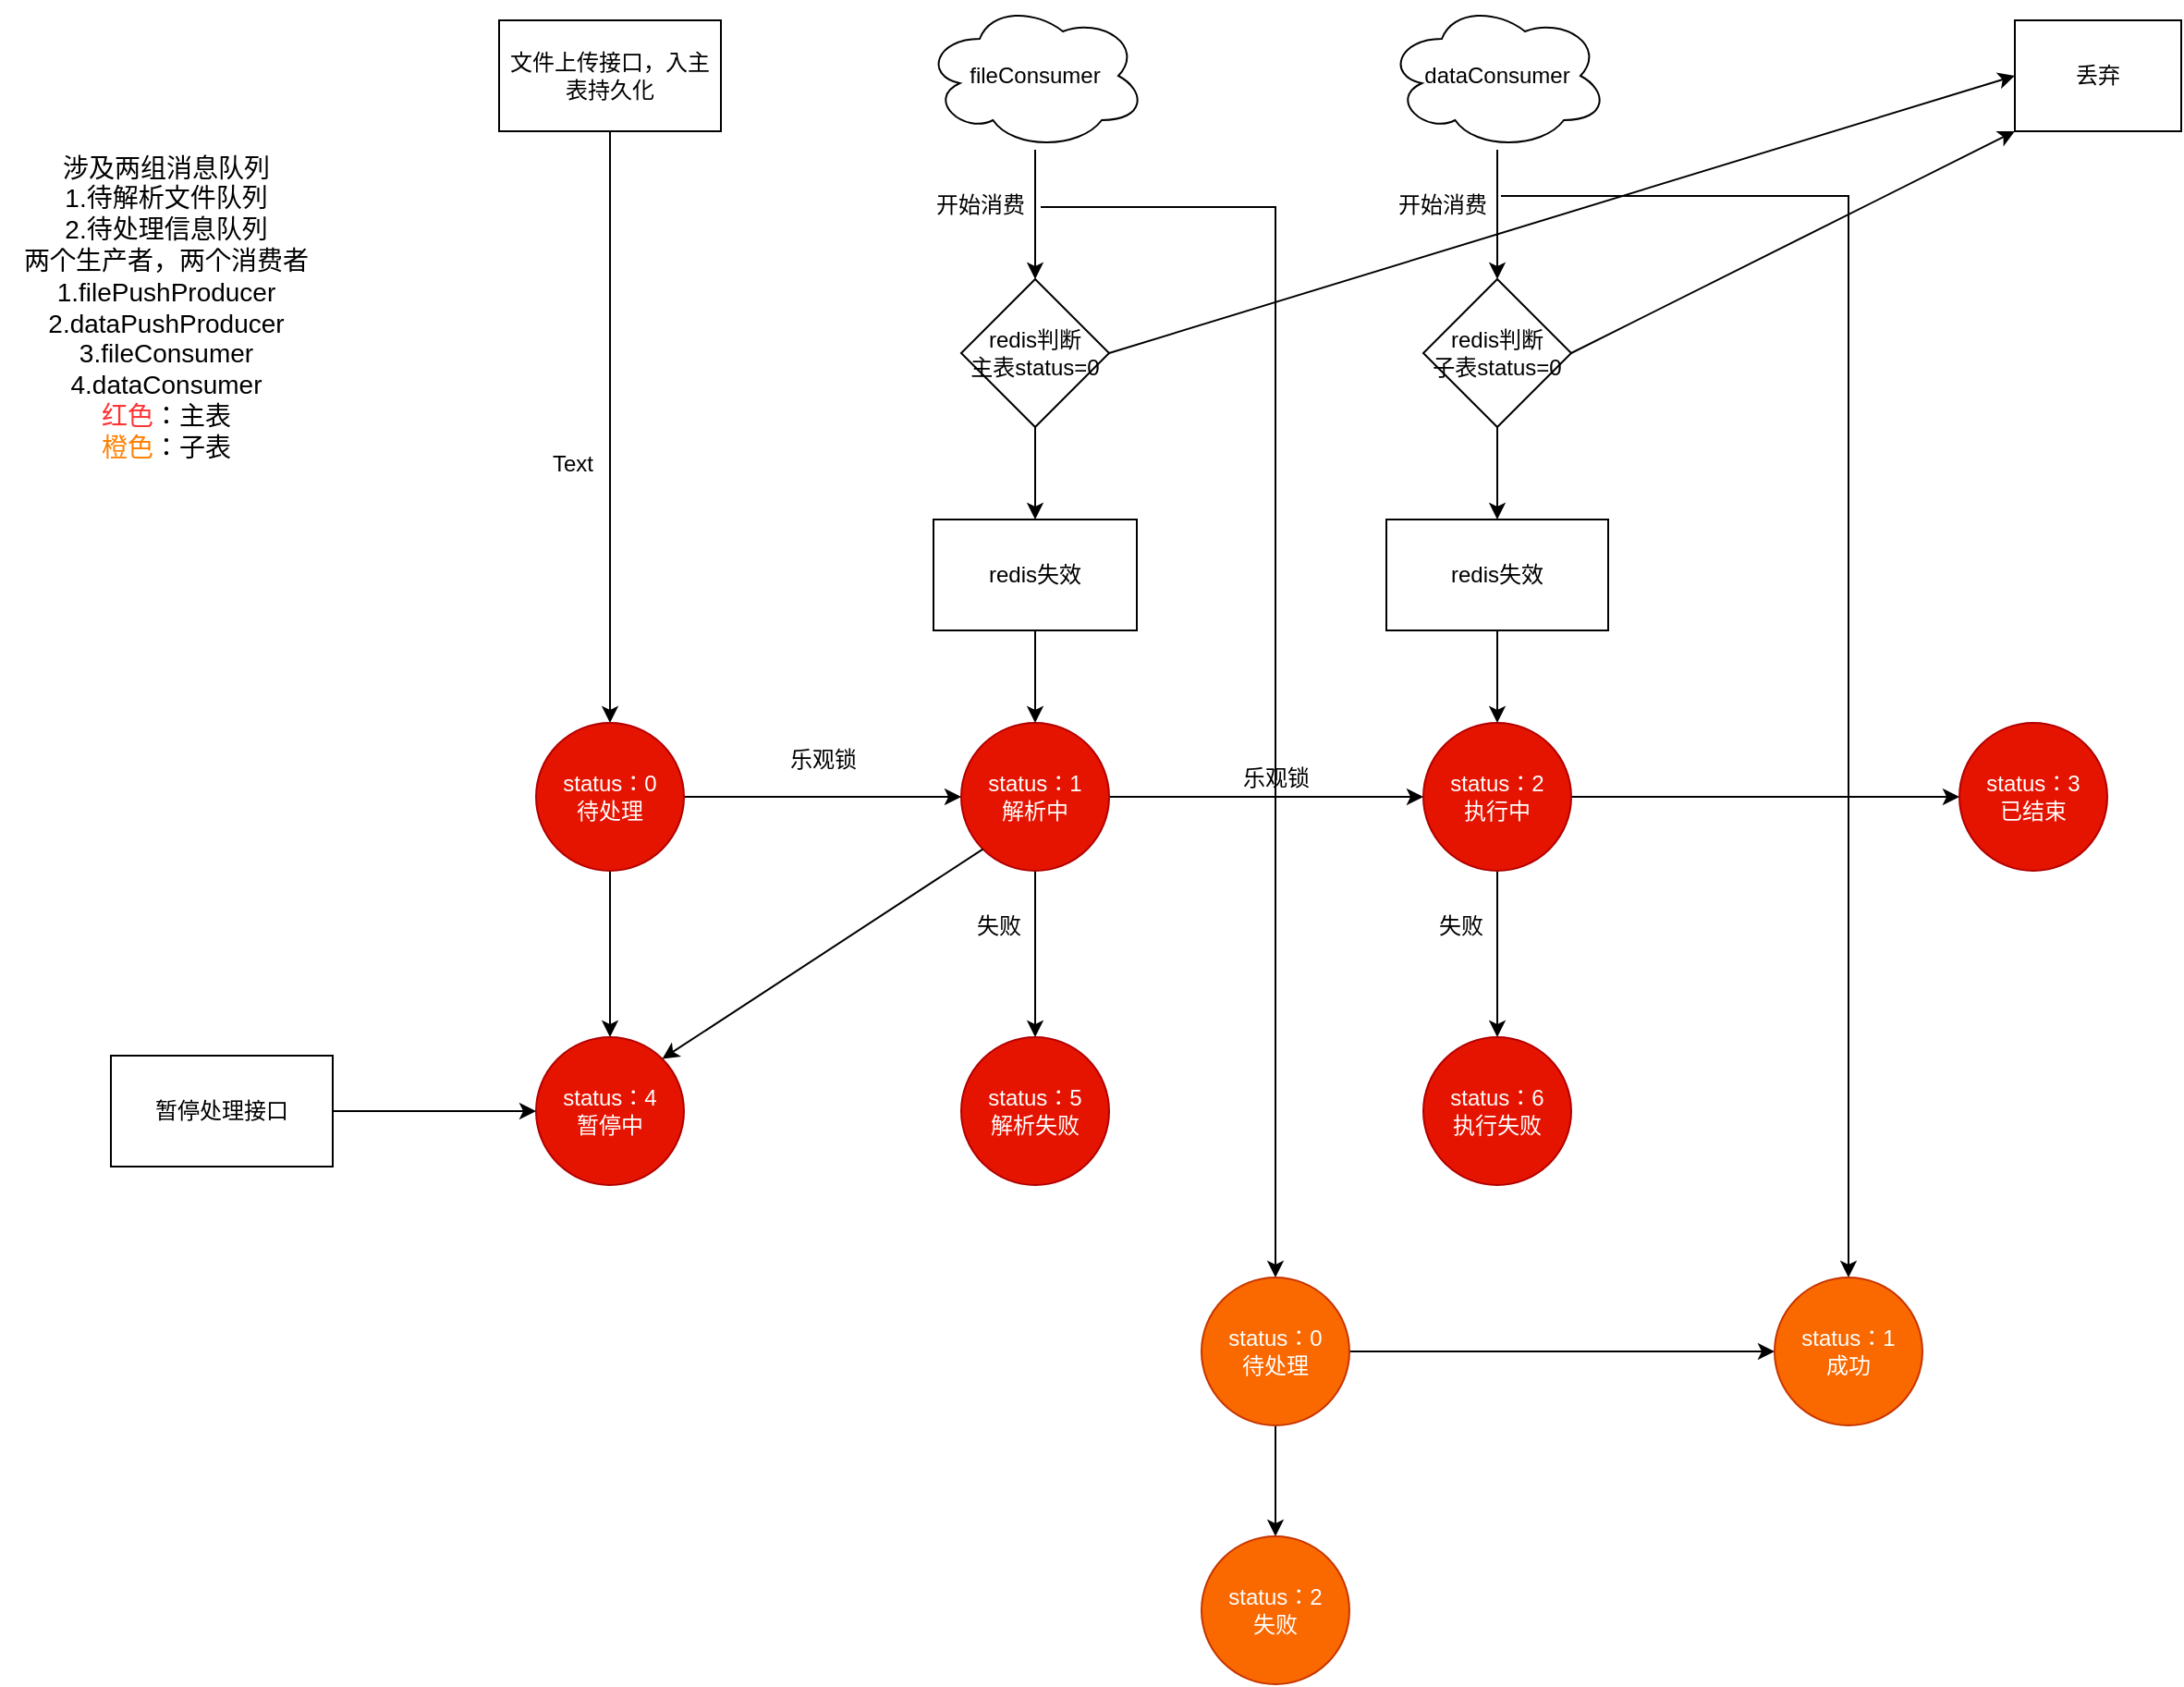<mxfile version="14.2.9" type="github">
  <diagram id="FKlEAOezvfJjh86_q76a" name="Page-1">
    <mxGraphModel dx="946" dy="442" grid="1" gridSize="10" guides="1" tooltips="1" connect="1" arrows="1" fold="1" page="1" pageScale="1" pageWidth="3300" pageHeight="4681" math="0" shadow="0">
      <root>
        <mxCell id="0" />
        <mxCell id="1" parent="0" />
        <mxCell id="DMLu1qR_m5cA1k2rEydZ-1" value="&lt;font style=&quot;font-size: 14px&quot;&gt;涉及两组消息队列&lt;br&gt;1.待解析文件队列&lt;br&gt;2.待处理信息队列&lt;br&gt;两个生产者，两个消费者&lt;br&gt;1.filePushProducer&lt;br&gt;2.dataPushProducer&lt;br&gt;3.fileConsumer&lt;br&gt;4.dataConsumer&lt;br&gt;&lt;font color=&quot;#ff3333&quot;&gt;红色&lt;/font&gt;：主表&lt;br&gt;&lt;font color=&quot;#ff8000&quot;&gt;橙色&lt;/font&gt;：子表&lt;br&gt;&lt;/font&gt;" style="text;html=1;strokeColor=none;fillColor=none;align=center;verticalAlign=middle;whiteSpace=wrap;rounded=0;" vertex="1" parent="1">
          <mxGeometry x="40" y="70" width="180" height="210" as="geometry" />
        </mxCell>
        <mxCell id="DMLu1qR_m5cA1k2rEydZ-8" style="edgeStyle=orthogonalEdgeStyle;rounded=0;orthogonalLoop=1;jettySize=auto;html=1;" edge="1" parent="1" source="DMLu1qR_m5cA1k2rEydZ-2" target="DMLu1qR_m5cA1k2rEydZ-3">
          <mxGeometry relative="1" as="geometry" />
        </mxCell>
        <mxCell id="DMLu1qR_m5cA1k2rEydZ-2" value="文件上传接口，入主表持久化" style="rounded=0;whiteSpace=wrap;html=1;" vertex="1" parent="1">
          <mxGeometry x="310" y="20" width="120" height="60" as="geometry" />
        </mxCell>
        <mxCell id="DMLu1qR_m5cA1k2rEydZ-10" style="rounded=0;orthogonalLoop=1;jettySize=auto;html=1;entryX=0;entryY=0.5;entryDx=0;entryDy=0;" edge="1" parent="1" source="DMLu1qR_m5cA1k2rEydZ-3" target="DMLu1qR_m5cA1k2rEydZ-4">
          <mxGeometry relative="1" as="geometry" />
        </mxCell>
        <mxCell id="DMLu1qR_m5cA1k2rEydZ-54" value="" style="edgeStyle=orthogonalEdgeStyle;rounded=0;orthogonalLoop=1;jettySize=auto;html=1;" edge="1" parent="1" source="DMLu1qR_m5cA1k2rEydZ-3" target="DMLu1qR_m5cA1k2rEydZ-7">
          <mxGeometry relative="1" as="geometry" />
        </mxCell>
        <mxCell id="DMLu1qR_m5cA1k2rEydZ-3" value="status：0&lt;br&gt;待处理" style="ellipse;whiteSpace=wrap;html=1;aspect=fixed;fillColor=#e51400;strokeColor=#B20000;fontColor=#ffffff;" vertex="1" parent="1">
          <mxGeometry x="330" y="400" width="80" height="80" as="geometry" />
        </mxCell>
        <mxCell id="DMLu1qR_m5cA1k2rEydZ-16" style="edgeStyle=none;rounded=0;orthogonalLoop=1;jettySize=auto;html=1;exitX=1;exitY=0.5;exitDx=0;exitDy=0;" edge="1" parent="1" source="DMLu1qR_m5cA1k2rEydZ-4" target="DMLu1qR_m5cA1k2rEydZ-5">
          <mxGeometry relative="1" as="geometry">
            <Array as="points">
              <mxPoint x="730" y="440" />
            </Array>
          </mxGeometry>
        </mxCell>
        <mxCell id="DMLu1qR_m5cA1k2rEydZ-30" value="" style="edgeStyle=orthogonalEdgeStyle;rounded=0;orthogonalLoop=1;jettySize=auto;html=1;" edge="1" parent="1" source="DMLu1qR_m5cA1k2rEydZ-4" target="DMLu1qR_m5cA1k2rEydZ-29">
          <mxGeometry relative="1" as="geometry" />
        </mxCell>
        <mxCell id="DMLu1qR_m5cA1k2rEydZ-49" style="edgeStyle=orthogonalEdgeStyle;rounded=0;orthogonalLoop=1;jettySize=auto;html=1;entryX=0.5;entryY=0;entryDx=0;entryDy=0;exitX=1.05;exitY=0.55;exitDx=0;exitDy=0;exitPerimeter=0;" edge="1" parent="1" source="DMLu1qR_m5cA1k2rEydZ-12" target="DMLu1qR_m5cA1k2rEydZ-46">
          <mxGeometry relative="1" as="geometry">
            <mxPoint x="680" y="330" as="sourcePoint" />
          </mxGeometry>
        </mxCell>
        <mxCell id="DMLu1qR_m5cA1k2rEydZ-4" value="status：1&lt;br&gt;解析中" style="ellipse;whiteSpace=wrap;html=1;aspect=fixed;fillColor=#e51400;strokeColor=#B20000;fontColor=#ffffff;" vertex="1" parent="1">
          <mxGeometry x="560" y="400" width="80" height="80" as="geometry" />
        </mxCell>
        <mxCell id="DMLu1qR_m5cA1k2rEydZ-42" style="edgeStyle=none;rounded=0;orthogonalLoop=1;jettySize=auto;html=1;exitX=0.5;exitY=1;exitDx=0;exitDy=0;entryX=0.5;entryY=0;entryDx=0;entryDy=0;" edge="1" parent="1" source="DMLu1qR_m5cA1k2rEydZ-5" target="DMLu1qR_m5cA1k2rEydZ-41">
          <mxGeometry relative="1" as="geometry" />
        </mxCell>
        <mxCell id="DMLu1qR_m5cA1k2rEydZ-53" style="edgeStyle=orthogonalEdgeStyle;rounded=0;orthogonalLoop=1;jettySize=auto;html=1;entryX=0;entryY=0.5;entryDx=0;entryDy=0;" edge="1" parent="1" source="DMLu1qR_m5cA1k2rEydZ-5" target="DMLu1qR_m5cA1k2rEydZ-6">
          <mxGeometry relative="1" as="geometry" />
        </mxCell>
        <mxCell id="DMLu1qR_m5cA1k2rEydZ-5" value="status：2&lt;br&gt;执行中" style="ellipse;whiteSpace=wrap;html=1;aspect=fixed;fillColor=#e51400;strokeColor=#B20000;fontColor=#ffffff;" vertex="1" parent="1">
          <mxGeometry x="810" y="400" width="80" height="80" as="geometry" />
        </mxCell>
        <mxCell id="DMLu1qR_m5cA1k2rEydZ-6" value="status：3&lt;br&gt;已结束" style="ellipse;whiteSpace=wrap;html=1;aspect=fixed;fillColor=#e51400;strokeColor=#B20000;fontColor=#ffffff;" vertex="1" parent="1">
          <mxGeometry x="1100" y="400" width="80" height="80" as="geometry" />
        </mxCell>
        <mxCell id="DMLu1qR_m5cA1k2rEydZ-7" value="status：4&lt;br&gt;暂停中" style="ellipse;whiteSpace=wrap;html=1;aspect=fixed;fillColor=#e51400;strokeColor=#B20000;fontColor=#ffffff;" vertex="1" parent="1">
          <mxGeometry x="330" y="570" width="80" height="80" as="geometry" />
        </mxCell>
        <mxCell id="DMLu1qR_m5cA1k2rEydZ-19" style="edgeStyle=none;rounded=0;orthogonalLoop=1;jettySize=auto;html=1;entryX=0.5;entryY=0;entryDx=0;entryDy=0;" edge="1" parent="1" source="DMLu1qR_m5cA1k2rEydZ-9" target="DMLu1qR_m5cA1k2rEydZ-18">
          <mxGeometry relative="1" as="geometry" />
        </mxCell>
        <mxCell id="DMLu1qR_m5cA1k2rEydZ-9" value="fileConsumer" style="ellipse;shape=cloud;whiteSpace=wrap;html=1;" vertex="1" parent="1">
          <mxGeometry x="540" y="10" width="120" height="80" as="geometry" />
        </mxCell>
        <mxCell id="DMLu1qR_m5cA1k2rEydZ-12" value="开始消费" style="text;html=1;align=center;verticalAlign=middle;resizable=0;points=[];autosize=1;" vertex="1" parent="1">
          <mxGeometry x="540" y="110" width="60" height="20" as="geometry" />
        </mxCell>
        <mxCell id="DMLu1qR_m5cA1k2rEydZ-34" value="" style="edgeStyle=orthogonalEdgeStyle;rounded=0;orthogonalLoop=1;jettySize=auto;html=1;" edge="1" parent="1" source="DMLu1qR_m5cA1k2rEydZ-13" target="DMLu1qR_m5cA1k2rEydZ-33">
          <mxGeometry relative="1" as="geometry" />
        </mxCell>
        <mxCell id="DMLu1qR_m5cA1k2rEydZ-50" style="edgeStyle=orthogonalEdgeStyle;rounded=0;orthogonalLoop=1;jettySize=auto;html=1;exitX=1.033;exitY=0.25;exitDx=0;exitDy=0;exitPerimeter=0;entryX=0.5;entryY=0;entryDx=0;entryDy=0;" edge="1" parent="1" source="DMLu1qR_m5cA1k2rEydZ-15" target="DMLu1qR_m5cA1k2rEydZ-47">
          <mxGeometry relative="1" as="geometry">
            <mxPoint x="990" y="714" as="targetPoint" />
          </mxGeometry>
        </mxCell>
        <mxCell id="DMLu1qR_m5cA1k2rEydZ-13" value="dataConsumer" style="ellipse;shape=cloud;whiteSpace=wrap;html=1;" vertex="1" parent="1">
          <mxGeometry x="790" y="10" width="120" height="80" as="geometry" />
        </mxCell>
        <mxCell id="DMLu1qR_m5cA1k2rEydZ-15" value="开始消费" style="text;html=1;align=center;verticalAlign=middle;resizable=0;points=[];autosize=1;" vertex="1" parent="1">
          <mxGeometry x="790" y="110" width="60" height="20" as="geometry" />
        </mxCell>
        <mxCell id="DMLu1qR_m5cA1k2rEydZ-27" value="" style="edgeStyle=orthogonalEdgeStyle;rounded=0;orthogonalLoop=1;jettySize=auto;html=1;" edge="1" parent="1" source="DMLu1qR_m5cA1k2rEydZ-18" target="DMLu1qR_m5cA1k2rEydZ-26">
          <mxGeometry relative="1" as="geometry" />
        </mxCell>
        <mxCell id="DMLu1qR_m5cA1k2rEydZ-38" style="rounded=0;orthogonalLoop=1;jettySize=auto;html=1;entryX=0;entryY=0.5;entryDx=0;entryDy=0;exitX=1;exitY=0.5;exitDx=0;exitDy=0;" edge="1" parent="1" source="DMLu1qR_m5cA1k2rEydZ-18" target="DMLu1qR_m5cA1k2rEydZ-24">
          <mxGeometry relative="1" as="geometry" />
        </mxCell>
        <mxCell id="DMLu1qR_m5cA1k2rEydZ-18" value="redis判断&lt;br&gt;主表status=0" style="rhombus;whiteSpace=wrap;html=1;" vertex="1" parent="1">
          <mxGeometry x="560" y="160" width="80" height="80" as="geometry" />
        </mxCell>
        <mxCell id="DMLu1qR_m5cA1k2rEydZ-24" value="丢弃" style="rounded=0;whiteSpace=wrap;html=1;" vertex="1" parent="1">
          <mxGeometry x="1130" y="20" width="90" height="60" as="geometry" />
        </mxCell>
        <mxCell id="DMLu1qR_m5cA1k2rEydZ-25" value="乐观锁" style="text;html=1;align=center;verticalAlign=middle;resizable=0;points=[];autosize=1;" vertex="1" parent="1">
          <mxGeometry x="460" y="410" width="50" height="20" as="geometry" />
        </mxCell>
        <mxCell id="DMLu1qR_m5cA1k2rEydZ-28" value="" style="edgeStyle=orthogonalEdgeStyle;rounded=0;orthogonalLoop=1;jettySize=auto;html=1;" edge="1" parent="1" source="DMLu1qR_m5cA1k2rEydZ-26" target="DMLu1qR_m5cA1k2rEydZ-4">
          <mxGeometry relative="1" as="geometry" />
        </mxCell>
        <mxCell id="DMLu1qR_m5cA1k2rEydZ-26" value="redis失效" style="rounded=0;whiteSpace=wrap;html=1;" vertex="1" parent="1">
          <mxGeometry x="545" y="290" width="110" height="60" as="geometry" />
        </mxCell>
        <mxCell id="DMLu1qR_m5cA1k2rEydZ-29" value="status：5&lt;br&gt;解析失败" style="ellipse;whiteSpace=wrap;html=1;aspect=fixed;fillColor=#e51400;strokeColor=#B20000;fontColor=#ffffff;" vertex="1" parent="1">
          <mxGeometry x="560" y="570" width="80" height="80" as="geometry" />
        </mxCell>
        <mxCell id="DMLu1qR_m5cA1k2rEydZ-31" value="失败" style="text;html=1;align=center;verticalAlign=middle;resizable=0;points=[];autosize=1;" vertex="1" parent="1">
          <mxGeometry x="560" y="500" width="40" height="20" as="geometry" />
        </mxCell>
        <mxCell id="DMLu1qR_m5cA1k2rEydZ-36" value="" style="edgeStyle=orthogonalEdgeStyle;rounded=0;orthogonalLoop=1;jettySize=auto;html=1;" edge="1" parent="1" source="DMLu1qR_m5cA1k2rEydZ-33" target="DMLu1qR_m5cA1k2rEydZ-35">
          <mxGeometry relative="1" as="geometry" />
        </mxCell>
        <mxCell id="DMLu1qR_m5cA1k2rEydZ-39" style="rounded=0;orthogonalLoop=1;jettySize=auto;html=1;exitX=1;exitY=0.5;exitDx=0;exitDy=0;entryX=0;entryY=1;entryDx=0;entryDy=0;" edge="1" parent="1" source="DMLu1qR_m5cA1k2rEydZ-33" target="DMLu1qR_m5cA1k2rEydZ-24">
          <mxGeometry relative="1" as="geometry" />
        </mxCell>
        <mxCell id="DMLu1qR_m5cA1k2rEydZ-33" value="redis判断&lt;br&gt;子表status=0" style="rhombus;whiteSpace=wrap;html=1;" vertex="1" parent="1">
          <mxGeometry x="810" y="160" width="80" height="80" as="geometry" />
        </mxCell>
        <mxCell id="DMLu1qR_m5cA1k2rEydZ-37" value="" style="edgeStyle=orthogonalEdgeStyle;rounded=0;orthogonalLoop=1;jettySize=auto;html=1;" edge="1" parent="1" source="DMLu1qR_m5cA1k2rEydZ-35" target="DMLu1qR_m5cA1k2rEydZ-5">
          <mxGeometry relative="1" as="geometry" />
        </mxCell>
        <mxCell id="DMLu1qR_m5cA1k2rEydZ-35" value="redis失效" style="whiteSpace=wrap;html=1;" vertex="1" parent="1">
          <mxGeometry x="790" y="290" width="120" height="60" as="geometry" />
        </mxCell>
        <mxCell id="DMLu1qR_m5cA1k2rEydZ-40" value="乐观锁" style="text;html=1;align=center;verticalAlign=middle;resizable=0;points=[];autosize=1;" vertex="1" parent="1">
          <mxGeometry x="705" y="420" width="50" height="20" as="geometry" />
        </mxCell>
        <mxCell id="DMLu1qR_m5cA1k2rEydZ-41" value="status：6&lt;br&gt;执行失败" style="ellipse;whiteSpace=wrap;html=1;aspect=fixed;fillColor=#e51400;strokeColor=#B20000;fontColor=#ffffff;" vertex="1" parent="1">
          <mxGeometry x="810" y="570" width="80" height="80" as="geometry" />
        </mxCell>
        <mxCell id="DMLu1qR_m5cA1k2rEydZ-43" value="失败" style="text;html=1;align=center;verticalAlign=middle;resizable=0;points=[];autosize=1;" vertex="1" parent="1">
          <mxGeometry x="810" y="500" width="40" height="20" as="geometry" />
        </mxCell>
        <mxCell id="DMLu1qR_m5cA1k2rEydZ-44" value="Text" style="text;html=1;strokeColor=none;fillColor=none;align=center;verticalAlign=middle;whiteSpace=wrap;rounded=0;" vertex="1" parent="1">
          <mxGeometry x="330" y="250" width="40" height="20" as="geometry" />
        </mxCell>
        <mxCell id="DMLu1qR_m5cA1k2rEydZ-51" style="edgeStyle=orthogonalEdgeStyle;rounded=0;orthogonalLoop=1;jettySize=auto;html=1;exitX=1;exitY=0.5;exitDx=0;exitDy=0;" edge="1" parent="1" source="DMLu1qR_m5cA1k2rEydZ-46" target="DMLu1qR_m5cA1k2rEydZ-47">
          <mxGeometry relative="1" as="geometry" />
        </mxCell>
        <mxCell id="DMLu1qR_m5cA1k2rEydZ-52" value="" style="edgeStyle=orthogonalEdgeStyle;rounded=0;orthogonalLoop=1;jettySize=auto;html=1;" edge="1" parent="1" source="DMLu1qR_m5cA1k2rEydZ-46" target="DMLu1qR_m5cA1k2rEydZ-48">
          <mxGeometry relative="1" as="geometry" />
        </mxCell>
        <mxCell id="DMLu1qR_m5cA1k2rEydZ-46" value="status：0&lt;br&gt;待处理" style="ellipse;whiteSpace=wrap;html=1;aspect=fixed;fillColor=#fa6800;strokeColor=#C73500;fontColor=#ffffff;" vertex="1" parent="1">
          <mxGeometry x="690" y="700" width="80" height="80" as="geometry" />
        </mxCell>
        <mxCell id="DMLu1qR_m5cA1k2rEydZ-47" value="status：1&lt;br&gt;成功" style="ellipse;whiteSpace=wrap;html=1;aspect=fixed;fillColor=#fa6800;strokeColor=#C73500;fontColor=#ffffff;" vertex="1" parent="1">
          <mxGeometry x="1000" y="700" width="80" height="80" as="geometry" />
        </mxCell>
        <mxCell id="DMLu1qR_m5cA1k2rEydZ-48" value="status：2&lt;br&gt;失败" style="ellipse;whiteSpace=wrap;html=1;aspect=fixed;fillColor=#fa6800;strokeColor=#C73500;fontColor=#ffffff;" vertex="1" parent="1">
          <mxGeometry x="690" y="840" width="80" height="80" as="geometry" />
        </mxCell>
        <mxCell id="DMLu1qR_m5cA1k2rEydZ-55" value="" style="endArrow=classic;html=1;exitX=0;exitY=1;exitDx=0;exitDy=0;entryX=1;entryY=0;entryDx=0;entryDy=0;" edge="1" parent="1" source="DMLu1qR_m5cA1k2rEydZ-4" target="DMLu1qR_m5cA1k2rEydZ-7">
          <mxGeometry width="50" height="50" relative="1" as="geometry">
            <mxPoint x="690" y="520" as="sourcePoint" />
            <mxPoint x="740" y="470" as="targetPoint" />
          </mxGeometry>
        </mxCell>
        <mxCell id="DMLu1qR_m5cA1k2rEydZ-57" style="edgeStyle=orthogonalEdgeStyle;rounded=0;orthogonalLoop=1;jettySize=auto;html=1;entryX=0;entryY=0.5;entryDx=0;entryDy=0;" edge="1" parent="1" source="DMLu1qR_m5cA1k2rEydZ-56" target="DMLu1qR_m5cA1k2rEydZ-7">
          <mxGeometry relative="1" as="geometry" />
        </mxCell>
        <mxCell id="DMLu1qR_m5cA1k2rEydZ-56" value="暂停处理接口" style="rounded=0;whiteSpace=wrap;html=1;" vertex="1" parent="1">
          <mxGeometry x="100" y="580" width="120" height="60" as="geometry" />
        </mxCell>
      </root>
    </mxGraphModel>
  </diagram>
</mxfile>
